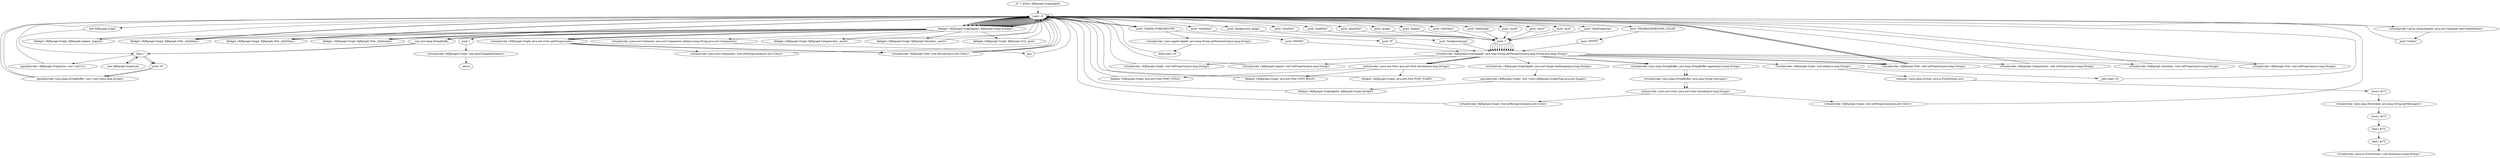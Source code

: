 digraph "" {
    "r0 := @this: KJEgraph.GraphApplet"
    "load.r r0"
    "r0 := @this: KJEgraph.GraphApplet"->"load.r r0";
    "new KJEgraph.Graph"
    "load.r r0"->"new KJEgraph.Graph";
    "dup1.r"
    "new KJEgraph.Graph"->"dup1.r";
    "new KJEgraph.GraphLine"
    "dup1.r"->"new KJEgraph.GraphLine";
    "new KJEgraph.GraphLine"->"dup1.r";
    "specialinvoke <KJEgraph.GraphLine: void <init>()>"
    "dup1.r"->"specialinvoke <KJEgraph.GraphLine: void <init>()>";
    "specialinvoke <KJEgraph.GraphLine: void <init>()>"->"load.r r0";
    "load.r r0"->"load.r r0";
    "push \"background_image\""
    "load.r r0"->"push \"background_image\"";
    "push \"background.jpg\""
    "push \"background_image\""->"push \"background.jpg\"";
    "virtualinvoke <KJEgraph.GraphApplet: java.lang.String getParameter(java.lang.String,java.lang.String)>"
    "push \"background.jpg\""->"virtualinvoke <KJEgraph.GraphApplet: java.lang.String getParameter(java.lang.String,java.lang.String)>";
    "virtualinvoke <KJEgraph.GraphApplet: java.awt.Image loadImage(java.lang.String)>"
    "virtualinvoke <KJEgraph.GraphApplet: java.lang.String getParameter(java.lang.String,java.lang.String)>"->"virtualinvoke <KJEgraph.GraphApplet: java.awt.Image loadImage(java.lang.String)>";
    "specialinvoke <KJEgraph.Graph: void <init>(KJEgraph.GraphType,java.awt.Image)>"
    "virtualinvoke <KJEgraph.GraphApplet: java.awt.Image loadImage(java.lang.String)>"->"specialinvoke <KJEgraph.Graph: void <init>(KJEgraph.GraphType,java.awt.Image)>";
    "fieldput <KJEgraph.GraphApplet: KJEgraph.Graph gGraph>"
    "specialinvoke <KJEgraph.Graph: void <init>(KJEgraph.GraphType,java.awt.Image)>"->"fieldput <KJEgraph.GraphApplet: KJEgraph.Graph gGraph>";
    "fieldput <KJEgraph.GraphApplet: KJEgraph.Graph gGraph>"->"load.r r0";
    "fieldget <KJEgraph.GraphApplet: KJEgraph.Graph gGraph>"
    "load.r r0"->"fieldget <KJEgraph.GraphApplet: KJEgraph.Graph gGraph>";
    "fieldget <KJEgraph.GraphApplet: KJEgraph.Graph gGraph>"->"load.r r0";
    "push \"titleFont\""
    "load.r r0"->"push \"titleFont\"";
    "push \"\""
    "push \"titleFont\""->"push \"\"";
    "push \"\""->"virtualinvoke <KJEgraph.GraphApplet: java.lang.String getParameter(java.lang.String,java.lang.String)>";
    "staticinvoke <java.awt.Font: java.awt.Font decode(java.lang.String)>"
    "virtualinvoke <KJEgraph.GraphApplet: java.lang.String getParameter(java.lang.String,java.lang.String)>"->"staticinvoke <java.awt.Font: java.awt.Font decode(java.lang.String)>";
    "fieldput <KJEgraph.Graph: java.awt.Font FONT_TITLE>"
    "staticinvoke <java.awt.Font: java.awt.Font decode(java.lang.String)>"->"fieldput <KJEgraph.Graph: java.awt.Font FONT_TITLE>";
    "fieldput <KJEgraph.Graph: java.awt.Font FONT_TITLE>"->"load.r r0";
    "load.r r0"->"fieldget <KJEgraph.GraphApplet: KJEgraph.Graph gGraph>";
    "fieldget <KJEgraph.GraphApplet: KJEgraph.Graph gGraph>"->"load.r r0";
    "push \"boldFont\""
    "load.r r0"->"push \"boldFont\"";
    "push \"boldFont\""->"push \"\"";
    "push \"\""->"virtualinvoke <KJEgraph.GraphApplet: java.lang.String getParameter(java.lang.String,java.lang.String)>";
    "virtualinvoke <KJEgraph.GraphApplet: java.lang.String getParameter(java.lang.String,java.lang.String)>"->"staticinvoke <java.awt.Font: java.awt.Font decode(java.lang.String)>";
    "fieldput <KJEgraph.Graph: java.awt.Font FONT_BOLD>"
    "staticinvoke <java.awt.Font: java.awt.Font decode(java.lang.String)>"->"fieldput <KJEgraph.Graph: java.awt.Font FONT_BOLD>";
    "fieldput <KJEgraph.Graph: java.awt.Font FONT_BOLD>"->"load.r r0";
    "load.r r0"->"fieldget <KJEgraph.GraphApplet: KJEgraph.Graph gGraph>";
    "fieldget <KJEgraph.GraphApplet: KJEgraph.Graph gGraph>"->"load.r r0";
    "push \"plainFont\""
    "load.r r0"->"push \"plainFont\"";
    "push \"plainFont\""->"push \"\"";
    "push \"\""->"virtualinvoke <KJEgraph.GraphApplet: java.lang.String getParameter(java.lang.String,java.lang.String)>";
    "virtualinvoke <KJEgraph.GraphApplet: java.lang.String getParameter(java.lang.String,java.lang.String)>"->"staticinvoke <java.awt.Font: java.awt.Font decode(java.lang.String)>";
    "fieldput <KJEgraph.Graph: java.awt.Font FONT_PLAIN>"
    "staticinvoke <java.awt.Font: java.awt.Font decode(java.lang.String)>"->"fieldput <KJEgraph.Graph: java.awt.Font FONT_PLAIN>";
    "fieldput <KJEgraph.Graph: java.awt.Font FONT_PLAIN>"->"load.r r0";
    "load.r r0"->"fieldget <KJEgraph.GraphApplet: KJEgraph.Graph gGraph>";
    "fieldget <KJEgraph.GraphApplet: KJEgraph.Graph gGraph>"->"load.r r0";
    "push \"graph\""
    "load.r r0"->"push \"graph\"";
    "push \"graph\""->"push \"\"";
    "push \"\""->"virtualinvoke <KJEgraph.GraphApplet: java.lang.String getParameter(java.lang.String,java.lang.String)>";
    "virtualinvoke <KJEgraph.Graph: void setProperty(java.lang.String)>"
    "virtualinvoke <KJEgraph.GraphApplet: java.lang.String getParameter(java.lang.String,java.lang.String)>"->"virtualinvoke <KJEgraph.Graph: void setProperty(java.lang.String)>";
    "virtualinvoke <KJEgraph.Graph: void setProperty(java.lang.String)>"->"load.r r0";
    "load.r r0"->"fieldget <KJEgraph.GraphApplet: KJEgraph.Graph gGraph>";
    "new java.lang.StringBuffer"
    "fieldget <KJEgraph.GraphApplet: KJEgraph.Graph gGraph>"->"new java.lang.StringBuffer";
    "new java.lang.StringBuffer"->"dup1.r";
    "push \"#\""
    "dup1.r"->"push \"#\"";
    "specialinvoke <java.lang.StringBuffer: void <init>(java.lang.String)>"
    "push \"#\""->"specialinvoke <java.lang.StringBuffer: void <init>(java.lang.String)>";
    "specialinvoke <java.lang.StringBuffer: void <init>(java.lang.String)>"->"load.r r0";
    "push \"PAGEBACKGROUND_COLOR\""
    "load.r r0"->"push \"PAGEBACKGROUND_COLOR\"";
    "push \"FFFFF\""
    "push \"PAGEBACKGROUND_COLOR\""->"push \"FFFFF\"";
    "push \"FFFFF\""->"virtualinvoke <KJEgraph.GraphApplet: java.lang.String getParameter(java.lang.String,java.lang.String)>";
    "virtualinvoke <java.lang.StringBuffer: java.lang.StringBuffer append(java.lang.String)>"
    "virtualinvoke <KJEgraph.GraphApplet: java.lang.String getParameter(java.lang.String,java.lang.String)>"->"virtualinvoke <java.lang.StringBuffer: java.lang.StringBuffer append(java.lang.String)>";
    "virtualinvoke <java.lang.StringBuffer: java.lang.String toString()>"
    "virtualinvoke <java.lang.StringBuffer: java.lang.StringBuffer append(java.lang.String)>"->"virtualinvoke <java.lang.StringBuffer: java.lang.String toString()>";
    "staticinvoke <java.awt.Color: java.awt.Color decode(java.lang.String)>"
    "virtualinvoke <java.lang.StringBuffer: java.lang.String toString()>"->"staticinvoke <java.awt.Color: java.awt.Color decode(java.lang.String)>";
    "virtualinvoke <KJEgraph.Graph: void setBackground(java.awt.Color)>"
    "staticinvoke <java.awt.Color: java.awt.Color decode(java.lang.String)>"->"virtualinvoke <KJEgraph.Graph: void setBackground(java.awt.Color)>";
    "virtualinvoke <KJEgraph.Graph: void setBackground(java.awt.Color)>"->"load.r r0";
    "load.r r0"->"fieldget <KJEgraph.GraphApplet: KJEgraph.Graph gGraph>";
    "fieldget <KJEgraph.Graph: KJEgraph.Legend _legend>"
    "fieldget <KJEgraph.GraphApplet: KJEgraph.Graph gGraph>"->"fieldget <KJEgraph.Graph: KJEgraph.Legend _legend>";
    "fieldget <KJEgraph.Graph: KJEgraph.Legend _legend>"->"load.r r0";
    "push \"legend\""
    "load.r r0"->"push \"legend\"";
    "push \"legend\""->"push \"\"";
    "push \"\""->"virtualinvoke <KJEgraph.GraphApplet: java.lang.String getParameter(java.lang.String,java.lang.String)>";
    "virtualinvoke <KJEgraph.Legend: void setProperty(java.lang.String)>"
    "virtualinvoke <KJEgraph.GraphApplet: java.lang.String getParameter(java.lang.String,java.lang.String)>"->"virtualinvoke <KJEgraph.Legend: void setProperty(java.lang.String)>";
    "virtualinvoke <KJEgraph.Legend: void setProperty(java.lang.String)>"->"load.r r0";
    "load.r r0"->"fieldget <KJEgraph.GraphApplet: KJEgraph.Graph gGraph>";
    "fieldget <KJEgraph.Graph: KJEgraph.Title _titleXAxis>"
    "fieldget <KJEgraph.GraphApplet: KJEgraph.Graph gGraph>"->"fieldget <KJEgraph.Graph: KJEgraph.Title _titleXAxis>";
    "fieldget <KJEgraph.Graph: KJEgraph.Title _titleXAxis>"->"load.r r0";
    "push \"titleXAxis\""
    "load.r r0"->"push \"titleXAxis\"";
    "push \"X\""
    "push \"titleXAxis\""->"push \"X\"";
    "push \"X\""->"virtualinvoke <KJEgraph.GraphApplet: java.lang.String getParameter(java.lang.String,java.lang.String)>";
    "virtualinvoke <KJEgraph.Title: void setProperty(java.lang.String)>"
    "virtualinvoke <KJEgraph.GraphApplet: java.lang.String getParameter(java.lang.String,java.lang.String)>"->"virtualinvoke <KJEgraph.Title: void setProperty(java.lang.String)>";
    "virtualinvoke <KJEgraph.Title: void setProperty(java.lang.String)>"->"load.r r0";
    "load.r r0"->"fieldget <KJEgraph.GraphApplet: KJEgraph.Graph gGraph>";
    "fieldget <KJEgraph.Graph: KJEgraph.Title _titleYAxis>"
    "fieldget <KJEgraph.GraphApplet: KJEgraph.Graph gGraph>"->"fieldget <KJEgraph.Graph: KJEgraph.Title _titleYAxis>";
    "fieldget <KJEgraph.Graph: KJEgraph.Title _titleYAxis>"->"load.r r0";
    "push \"titleYAxis\""
    "load.r r0"->"push \"titleYAxis\"";
    "push \"titleYAxis\""->"push \"\"";
    "push \"\""->"virtualinvoke <KJEgraph.GraphApplet: java.lang.String getParameter(java.lang.String,java.lang.String)>";
    "virtualinvoke <KJEgraph.GraphApplet: java.lang.String getParameter(java.lang.String,java.lang.String)>"->"virtualinvoke <KJEgraph.Title: void setProperty(java.lang.String)>";
    "virtualinvoke <KJEgraph.Title: void setProperty(java.lang.String)>"->"load.r r0";
    "load.r r0"->"fieldget <KJEgraph.GraphApplet: KJEgraph.Graph gGraph>";
    "fieldget <KJEgraph.Graph: KJEgraph.Title _titleGraph>"
    "fieldget <KJEgraph.GraphApplet: KJEgraph.Graph gGraph>"->"fieldget <KJEgraph.Graph: KJEgraph.Title _titleGraph>";
    "fieldget <KJEgraph.Graph: KJEgraph.Title _titleGraph>"->"load.r r0";
    "push \"titleGraph\""
    "load.r r0"->"push \"titleGraph\"";
    "push \"titleGraph\""->"push \"\"";
    "push \"\""->"virtualinvoke <KJEgraph.GraphApplet: java.lang.String getParameter(java.lang.String,java.lang.String)>";
    "virtualinvoke <KJEgraph.GraphApplet: java.lang.String getParameter(java.lang.String,java.lang.String)>"->"virtualinvoke <KJEgraph.Title: void setProperty(java.lang.String)>";
    "virtualinvoke <KJEgraph.Title: void setProperty(java.lang.String)>"->"load.r r0";
    "load.r r0"->"fieldget <KJEgraph.GraphApplet: KJEgraph.Graph gGraph>";
    "fieldget <KJEgraph.Graph: KJEgraph.CatagoryAxis _axisX>"
    "fieldget <KJEgraph.GraphApplet: KJEgraph.Graph gGraph>"->"fieldget <KJEgraph.Graph: KJEgraph.CatagoryAxis _axisX>";
    "fieldget <KJEgraph.Graph: KJEgraph.CatagoryAxis _axisX>"->"load.r r0";
    "push \"axisX\""
    "load.r r0"->"push \"axisX\"";
    "push \"axisX\""->"push \"\"";
    "push \"\""->"virtualinvoke <KJEgraph.GraphApplet: java.lang.String getParameter(java.lang.String,java.lang.String)>";
    "virtualinvoke <KJEgraph.CatagoryAxis: void setProperty(java.lang.String)>"
    "virtualinvoke <KJEgraph.GraphApplet: java.lang.String getParameter(java.lang.String,java.lang.String)>"->"virtualinvoke <KJEgraph.CatagoryAxis: void setProperty(java.lang.String)>";
    "virtualinvoke <KJEgraph.CatagoryAxis: void setProperty(java.lang.String)>"->"load.r r0";
    "load.r r0"->"fieldget <KJEgraph.GraphApplet: KJEgraph.Graph gGraph>";
    "fieldget <KJEgraph.Graph: KJEgraph.ValueAxis _axisY>"
    "fieldget <KJEgraph.GraphApplet: KJEgraph.Graph gGraph>"->"fieldget <KJEgraph.Graph: KJEgraph.ValueAxis _axisY>";
    "fieldget <KJEgraph.Graph: KJEgraph.ValueAxis _axisY>"->"load.r r0";
    "push \"axisY\""
    "load.r r0"->"push \"axisY\"";
    "push \"axisY\""->"push \"\"";
    "push \"\""->"virtualinvoke <KJEgraph.GraphApplet: java.lang.String getParameter(java.lang.String,java.lang.String)>";
    "virtualinvoke <KJEgraph.ValueAxis: void setProperty(java.lang.String)>"
    "virtualinvoke <KJEgraph.GraphApplet: java.lang.String getParameter(java.lang.String,java.lang.String)>"->"virtualinvoke <KJEgraph.ValueAxis: void setProperty(java.lang.String)>";
    "virtualinvoke <KJEgraph.ValueAxis: void setProperty(java.lang.String)>"->"load.r r0";
    "load.r r0"->"fieldget <KJEgraph.GraphApplet: KJEgraph.Graph gGraph>";
    "fieldget <KJEgraph.Graph: KJEgraph.Grid _grid>"
    "fieldget <KJEgraph.GraphApplet: KJEgraph.Graph gGraph>"->"fieldget <KJEgraph.Graph: KJEgraph.Grid _grid>";
    "fieldget <KJEgraph.Graph: KJEgraph.Grid _grid>"->"load.r r0";
    "push \"grid\""
    "load.r r0"->"push \"grid\"";
    "push \"grid\""->"push \"\"";
    "push \"\""->"virtualinvoke <KJEgraph.GraphApplet: java.lang.String getParameter(java.lang.String,java.lang.String)>";
    "virtualinvoke <KJEgraph.Grid: void setProperty(java.lang.String)>"
    "virtualinvoke <KJEgraph.GraphApplet: java.lang.String getParameter(java.lang.String,java.lang.String)>"->"virtualinvoke <KJEgraph.Grid: void setProperty(java.lang.String)>";
    "virtualinvoke <KJEgraph.Grid: void setProperty(java.lang.String)>"->"load.r r0";
    "push \"GRAPH_FOREGROUND\""
    "load.r r0"->"push \"GRAPH_FOREGROUND\"";
    "virtualinvoke <java.applet.Applet: java.lang.String getParameter(java.lang.String)>"
    "push \"GRAPH_FOREGROUND\""->"virtualinvoke <java.applet.Applet: java.lang.String getParameter(java.lang.String)>";
    "ifnull load.r r0"
    "virtualinvoke <java.applet.Applet: java.lang.String getParameter(java.lang.String)>"->"ifnull load.r r0";
    "ifnull load.r r0"->"load.r r0";
    "load.r r0"->"fieldget <KJEgraph.GraphApplet: KJEgraph.Graph gGraph>";
    "fieldget <KJEgraph.GraphApplet: KJEgraph.Graph gGraph>"->"new java.lang.StringBuffer";
    "new java.lang.StringBuffer"->"dup1.r";
    "dup1.r"->"push \"#\"";
    "push \"#\""->"specialinvoke <java.lang.StringBuffer: void <init>(java.lang.String)>";
    "specialinvoke <java.lang.StringBuffer: void <init>(java.lang.String)>"->"load.r r0";
    "load.r r0"->"push \"GRAPH_FOREGROUND\"";
    "push \"000000\""
    "push \"GRAPH_FOREGROUND\""->"push \"000000\"";
    "push \"000000\""->"virtualinvoke <KJEgraph.GraphApplet: java.lang.String getParameter(java.lang.String,java.lang.String)>";
    "virtualinvoke <KJEgraph.GraphApplet: java.lang.String getParameter(java.lang.String,java.lang.String)>"->"virtualinvoke <java.lang.StringBuffer: java.lang.StringBuffer append(java.lang.String)>";
    "virtualinvoke <java.lang.StringBuffer: java.lang.StringBuffer append(java.lang.String)>"->"virtualinvoke <java.lang.StringBuffer: java.lang.String toString()>";
    "virtualinvoke <java.lang.StringBuffer: java.lang.String toString()>"->"staticinvoke <java.awt.Color: java.awt.Color decode(java.lang.String)>";
    "virtualinvoke <KJEgraph.Graph: void setForeground(java.awt.Color)>"
    "staticinvoke <java.awt.Color: java.awt.Color decode(java.lang.String)>"->"virtualinvoke <KJEgraph.Graph: void setForeground(java.awt.Color)>";
    "virtualinvoke <KJEgraph.Graph: void setForeground(java.awt.Color)>"->"load.r r0";
    "load.r r0"->"load.r r0";
    "load.r r0"->"fieldget <KJEgraph.GraphApplet: KJEgraph.Graph gGraph>";
    "virtualinvoke <KJEgraph.Graph: java.awt.Color getForeground()>"
    "fieldget <KJEgraph.GraphApplet: KJEgraph.Graph gGraph>"->"virtualinvoke <KJEgraph.Graph: java.awt.Color getForeground()>";
    "virtualinvoke <java.awt.Component: void setForeground(java.awt.Color)>"
    "virtualinvoke <KJEgraph.Graph: java.awt.Color getForeground()>"->"virtualinvoke <java.awt.Component: void setForeground(java.awt.Color)>";
    "virtualinvoke <java.awt.Component: void setForeground(java.awt.Color)>"->"load.r r0";
    "load.r r0"->"fieldget <KJEgraph.GraphApplet: KJEgraph.Graph gGraph>";
    "fieldget <KJEgraph.GraphApplet: KJEgraph.Graph gGraph>"->"fieldget <KJEgraph.Graph: KJEgraph.Title _titleXAxis>";
    "fieldget <KJEgraph.Graph: KJEgraph.Title _titleXAxis>"->"load.r r0";
    "load.r r0"->"fieldget <KJEgraph.GraphApplet: KJEgraph.Graph gGraph>";
    "fieldget <KJEgraph.GraphApplet: KJEgraph.Graph gGraph>"->"virtualinvoke <KJEgraph.Graph: java.awt.Color getForeground()>";
    "virtualinvoke <KJEgraph.Title: void setColor(java.awt.Color)>"
    "virtualinvoke <KJEgraph.Graph: java.awt.Color getForeground()>"->"virtualinvoke <KJEgraph.Title: void setColor(java.awt.Color)>";
    "virtualinvoke <KJEgraph.Title: void setColor(java.awt.Color)>"->"load.r r0";
    "load.r r0"->"fieldget <KJEgraph.GraphApplet: KJEgraph.Graph gGraph>";
    "fieldget <KJEgraph.GraphApplet: KJEgraph.Graph gGraph>"->"fieldget <KJEgraph.Graph: KJEgraph.Title _titleGraph>";
    "fieldget <KJEgraph.Graph: KJEgraph.Title _titleGraph>"->"load.r r0";
    "load.r r0"->"fieldget <KJEgraph.GraphApplet: KJEgraph.Graph gGraph>";
    "fieldget <KJEgraph.GraphApplet: KJEgraph.Graph gGraph>"->"virtualinvoke <KJEgraph.Graph: java.awt.Color getForeground()>";
    "virtualinvoke <KJEgraph.Graph: java.awt.Color getForeground()>"->"virtualinvoke <KJEgraph.Title: void setColor(java.awt.Color)>";
    "virtualinvoke <KJEgraph.Title: void setColor(java.awt.Color)>"->"load.r r0";
    "load.r r0"->"fieldget <KJEgraph.GraphApplet: KJEgraph.Graph gGraph>";
    "fieldget <KJEgraph.GraphApplet: KJEgraph.Graph gGraph>"->"fieldget <KJEgraph.Graph: KJEgraph.Title _titleYAxis>";
    "fieldget <KJEgraph.Graph: KJEgraph.Title _titleYAxis>"->"load.r r0";
    "load.r r0"->"fieldget <KJEgraph.GraphApplet: KJEgraph.Graph gGraph>";
    "fieldget <KJEgraph.GraphApplet: KJEgraph.Graph gGraph>"->"virtualinvoke <KJEgraph.Graph: java.awt.Color getForeground()>";
    "virtualinvoke <KJEgraph.Graph: java.awt.Color getForeground()>"->"virtualinvoke <KJEgraph.Title: void setColor(java.awt.Color)>";
    "virtualinvoke <KJEgraph.Title: void setColor(java.awt.Color)>"->"load.r r0";
    "load.r r0"->"fieldget <KJEgraph.GraphApplet: KJEgraph.Graph gGraph>";
    "fieldget <KJEgraph.GraphApplet: KJEgraph.Graph gGraph>"->"load.r r0";
    "push \"dataProperties\""
    "load.r r0"->"push \"dataProperties\"";
    "push \"dataProperties\""->"push \"\"";
    "push \"\""->"virtualinvoke <KJEgraph.GraphApplet: java.lang.String getParameter(java.lang.String,java.lang.String)>";
    "virtualinvoke <KJEgraph.Graph: void add(java.lang.String)>"
    "virtualinvoke <KJEgraph.GraphApplet: java.lang.String getParameter(java.lang.String,java.lang.String)>"->"virtualinvoke <KJEgraph.Graph: void add(java.lang.String)>";
    "goto load.r r0"
    "virtualinvoke <KJEgraph.Graph: void add(java.lang.String)>"->"goto load.r r0";
    "goto load.r r0"->"load.r r0";
    "virtualinvoke <javax.swing.JApplet: java.awt.Container getContentPane()>"
    "load.r r0"->"virtualinvoke <javax.swing.JApplet: java.awt.Container getContentPane()>";
    "push \"Center\""
    "virtualinvoke <javax.swing.JApplet: java.awt.Container getContentPane()>"->"push \"Center\"";
    "push \"Center\""->"load.r r0";
    "load.r r0"->"fieldget <KJEgraph.GraphApplet: KJEgraph.Graph gGraph>";
    "virtualinvoke <java.awt.Container: java.awt.Component add(java.lang.String,java.awt.Component)>"
    "fieldget <KJEgraph.GraphApplet: KJEgraph.Graph gGraph>"->"virtualinvoke <java.awt.Container: java.awt.Component add(java.lang.String,java.awt.Component)>";
    "pop"
    "virtualinvoke <java.awt.Container: java.awt.Component add(java.lang.String,java.awt.Component)>"->"pop";
    "pop"->"load.r r0";
    "load.r r0"->"fieldget <KJEgraph.GraphApplet: KJEgraph.Graph gGraph>";
    "push 1"
    "fieldget <KJEgraph.GraphApplet: KJEgraph.Graph gGraph>"->"push 1";
    "virtualinvoke <KJEgraph.Graph: void dataChanged(boolean)>"
    "push 1"->"virtualinvoke <KJEgraph.Graph: void dataChanged(boolean)>";
    "return"
    "virtualinvoke <KJEgraph.Graph: void dataChanged(boolean)>"->"return";
    "staticget <java.lang.System: java.io.PrintStream out>"
    "virtualinvoke <KJEgraph.Graph: void add(java.lang.String)>"->"staticget <java.lang.System: java.io.PrintStream out>";
    "store.r $r72"
    "staticget <java.lang.System: java.io.PrintStream out>"->"store.r $r72";
    "virtualinvoke <java.lang.Throwable: java.lang.String getMessage()>"
    "store.r $r72"->"virtualinvoke <java.lang.Throwable: java.lang.String getMessage()>";
    "store.r $r73"
    "virtualinvoke <java.lang.Throwable: java.lang.String getMessage()>"->"store.r $r73";
    "load.r $r72"
    "store.r $r73"->"load.r $r72";
    "load.r $r73"
    "load.r $r72"->"load.r $r73";
    "virtualinvoke <java.io.PrintStream: void println(java.lang.String)>"
    "load.r $r73"->"virtualinvoke <java.io.PrintStream: void println(java.lang.String)>";
}
